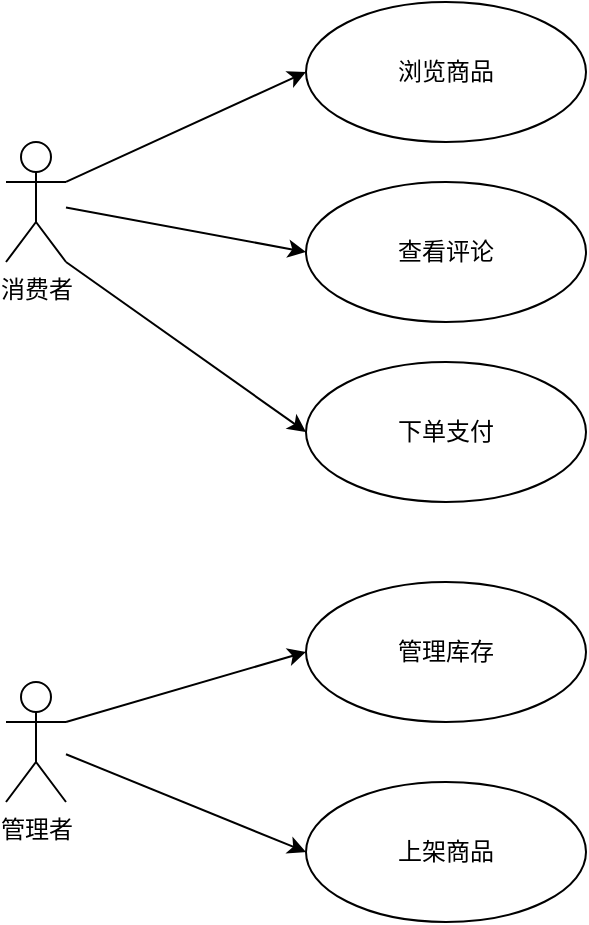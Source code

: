 <mxfile version="27.0.5">
  <diagram name="第 1 页" id="t7gRICtwj8McdVpRS2Pn">
    <mxGraphModel dx="1426" dy="743" grid="1" gridSize="10" guides="1" tooltips="1" connect="1" arrows="1" fold="1" page="1" pageScale="1" pageWidth="827" pageHeight="1169" math="0" shadow="0">
      <root>
        <mxCell id="0" />
        <mxCell id="1" parent="0" />
        <mxCell id="rR7Z99hnMlFdrTOeSYq7-1" value="消费者&lt;div&gt;&lt;br&gt;&lt;/div&gt;" style="shape=umlActor;verticalLabelPosition=bottom;verticalAlign=top;html=1;" vertex="1" parent="1">
          <mxGeometry x="70" y="120" width="30" height="60" as="geometry" />
        </mxCell>
        <mxCell id="rR7Z99hnMlFdrTOeSYq7-2" value="管理者&lt;div&gt;&lt;br&gt;&lt;/div&gt;" style="shape=umlActor;verticalLabelPosition=bottom;verticalAlign=top;html=1;" vertex="1" parent="1">
          <mxGeometry x="70" y="390" width="30" height="60" as="geometry" />
        </mxCell>
        <mxCell id="rR7Z99hnMlFdrTOeSYq7-4" value="浏览商品" style="ellipse;whiteSpace=wrap;html=1;" vertex="1" parent="1">
          <mxGeometry x="220" y="50" width="140" height="70" as="geometry" />
        </mxCell>
        <mxCell id="rR7Z99hnMlFdrTOeSYq7-5" value="查看评论" style="ellipse;whiteSpace=wrap;html=1;" vertex="1" parent="1">
          <mxGeometry x="220" y="140" width="140" height="70" as="geometry" />
        </mxCell>
        <mxCell id="rR7Z99hnMlFdrTOeSYq7-6" value="下单支付" style="ellipse;whiteSpace=wrap;html=1;" vertex="1" parent="1">
          <mxGeometry x="220" y="230" width="140" height="70" as="geometry" />
        </mxCell>
        <mxCell id="rR7Z99hnMlFdrTOeSYq7-7" value="管理库存" style="ellipse;whiteSpace=wrap;html=1;" vertex="1" parent="1">
          <mxGeometry x="220" y="340" width="140" height="70" as="geometry" />
        </mxCell>
        <mxCell id="rR7Z99hnMlFdrTOeSYq7-8" value="上架商品" style="ellipse;whiteSpace=wrap;html=1;" vertex="1" parent="1">
          <mxGeometry x="220" y="440" width="140" height="70" as="geometry" />
        </mxCell>
        <mxCell id="rR7Z99hnMlFdrTOeSYq7-10" value="" style="endArrow=classic;html=1;rounded=0;exitX=1;exitY=0.333;exitDx=0;exitDy=0;exitPerimeter=0;entryX=0;entryY=0.5;entryDx=0;entryDy=0;" edge="1" parent="1" source="rR7Z99hnMlFdrTOeSYq7-1" target="rR7Z99hnMlFdrTOeSYq7-4">
          <mxGeometry width="50" height="50" relative="1" as="geometry">
            <mxPoint x="170" y="130" as="sourcePoint" />
            <mxPoint x="220" y="80" as="targetPoint" />
          </mxGeometry>
        </mxCell>
        <mxCell id="rR7Z99hnMlFdrTOeSYq7-11" value="" style="endArrow=classic;html=1;rounded=0;entryX=0;entryY=0.5;entryDx=0;entryDy=0;" edge="1" parent="1" source="rR7Z99hnMlFdrTOeSYq7-1" target="rR7Z99hnMlFdrTOeSYq7-5">
          <mxGeometry width="50" height="50" relative="1" as="geometry">
            <mxPoint x="150" y="190" as="sourcePoint" />
            <mxPoint x="200" y="140" as="targetPoint" />
          </mxGeometry>
        </mxCell>
        <mxCell id="rR7Z99hnMlFdrTOeSYq7-12" value="" style="endArrow=classic;html=1;rounded=0;exitX=1;exitY=1;exitDx=0;exitDy=0;exitPerimeter=0;entryX=0;entryY=0.5;entryDx=0;entryDy=0;" edge="1" parent="1" source="rR7Z99hnMlFdrTOeSYq7-1" target="rR7Z99hnMlFdrTOeSYq7-6">
          <mxGeometry width="50" height="50" relative="1" as="geometry">
            <mxPoint x="130" y="260" as="sourcePoint" />
            <mxPoint x="180" y="210" as="targetPoint" />
          </mxGeometry>
        </mxCell>
        <mxCell id="rR7Z99hnMlFdrTOeSYq7-13" value="" style="endArrow=classic;html=1;rounded=0;exitX=1;exitY=0.333;exitDx=0;exitDy=0;exitPerimeter=0;entryX=0;entryY=0.5;entryDx=0;entryDy=0;" edge="1" parent="1" source="rR7Z99hnMlFdrTOeSYq7-2" target="rR7Z99hnMlFdrTOeSYq7-7">
          <mxGeometry width="50" height="50" relative="1" as="geometry">
            <mxPoint x="180" y="420" as="sourcePoint" />
            <mxPoint x="230" y="370" as="targetPoint" />
          </mxGeometry>
        </mxCell>
        <mxCell id="rR7Z99hnMlFdrTOeSYq7-14" value="" style="endArrow=classic;html=1;rounded=0;entryX=0;entryY=0.5;entryDx=0;entryDy=0;" edge="1" parent="1" source="rR7Z99hnMlFdrTOeSYq7-2" target="rR7Z99hnMlFdrTOeSYq7-8">
          <mxGeometry width="50" height="50" relative="1" as="geometry">
            <mxPoint x="170" y="470" as="sourcePoint" />
            <mxPoint x="220" y="420" as="targetPoint" />
          </mxGeometry>
        </mxCell>
      </root>
    </mxGraphModel>
  </diagram>
</mxfile>
